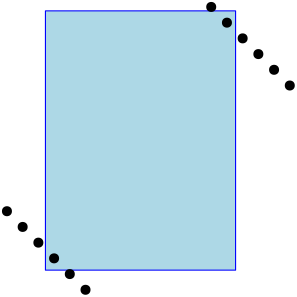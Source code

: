 <?xml version="1.0"?>
<!DOCTYPE ipe SYSTEM "ipe.dtd">
<ipe version="70218" creator="Ipe 7.2.23">
<info created="D:20210803160022" modified="D:20210803160200"/>
<ipestyle name="basic">
<symbol name="arrow/arc(spx)">
<path stroke="sym-stroke" fill="sym-stroke" pen="sym-pen">
0 0 m
-1 0.333 l
-1 -0.333 l
h
</path>
</symbol>
<symbol name="arrow/farc(spx)">
<path stroke="sym-stroke" fill="white" pen="sym-pen">
0 0 m
-1 0.333 l
-1 -0.333 l
h
</path>
</symbol>
<symbol name="arrow/ptarc(spx)">
<path stroke="sym-stroke" fill="sym-stroke" pen="sym-pen">
0 0 m
-1 0.333 l
-0.8 0 l
-1 -0.333 l
h
</path>
</symbol>
<symbol name="arrow/fptarc(spx)">
<path stroke="sym-stroke" fill="white" pen="sym-pen">
0 0 m
-1 0.333 l
-0.8 0 l
-1 -0.333 l
h
</path>
</symbol>
<symbol name="mark/circle(sx)" transformations="translations">
<path fill="sym-stroke">
0.6 0 0 0.6 0 0 e
0.4 0 0 0.4 0 0 e
</path>
</symbol>
<symbol name="mark/disk(sx)" transformations="translations">
<path fill="sym-stroke">
0.6 0 0 0.6 0 0 e
</path>
</symbol>
<symbol name="mark/fdisk(sfx)" transformations="translations">
<group>
<path fill="sym-fill">
0.5 0 0 0.5 0 0 e
</path>
<path fill="sym-stroke" fillrule="eofill">
0.6 0 0 0.6 0 0 e
0.4 0 0 0.4 0 0 e
</path>
</group>
</symbol>
<symbol name="mark/box(sx)" transformations="translations">
<path fill="sym-stroke" fillrule="eofill">
-0.6 -0.6 m
0.6 -0.6 l
0.6 0.6 l
-0.6 0.6 l
h
-0.4 -0.4 m
0.4 -0.4 l
0.4 0.4 l
-0.4 0.4 l
h
</path>
</symbol>
<symbol name="mark/square(sx)" transformations="translations">
<path fill="sym-stroke">
-0.6 -0.6 m
0.6 -0.6 l
0.6 0.6 l
-0.6 0.6 l
h
</path>
</symbol>
<symbol name="mark/fsquare(sfx)" transformations="translations">
<group>
<path fill="sym-fill">
-0.5 -0.5 m
0.5 -0.5 l
0.5 0.5 l
-0.5 0.5 l
h
</path>
<path fill="sym-stroke" fillrule="eofill">
-0.6 -0.6 m
0.6 -0.6 l
0.6 0.6 l
-0.6 0.6 l
h
-0.4 -0.4 m
0.4 -0.4 l
0.4 0.4 l
-0.4 0.4 l
h
</path>
</group>
</symbol>
<symbol name="mark/cross(sx)" transformations="translations">
<group>
<path fill="sym-stroke">
-0.43 -0.57 m
0.57 0.43 l
0.43 0.57 l
-0.57 -0.43 l
h
</path>
<path fill="sym-stroke">
-0.43 0.57 m
0.57 -0.43 l
0.43 -0.57 l
-0.57 0.43 l
h
</path>
</group>
</symbol>
<symbol name="arrow/fnormal(spx)">
<path stroke="sym-stroke" fill="white" pen="sym-pen">
0 0 m
-1 0.333 l
-1 -0.333 l
h
</path>
</symbol>
<symbol name="arrow/pointed(spx)">
<path stroke="sym-stroke" fill="sym-stroke" pen="sym-pen">
0 0 m
-1 0.333 l
-0.8 0 l
-1 -0.333 l
h
</path>
</symbol>
<symbol name="arrow/fpointed(spx)">
<path stroke="sym-stroke" fill="white" pen="sym-pen">
0 0 m
-1 0.333 l
-0.8 0 l
-1 -0.333 l
h
</path>
</symbol>
<symbol name="arrow/linear(spx)">
<path stroke="sym-stroke" pen="sym-pen">
-1 0.333 m
0 0 l
-1 -0.333 l
</path>
</symbol>
<symbol name="arrow/fdouble(spx)">
<path stroke="sym-stroke" fill="white" pen="sym-pen">
0 0 m
-1 0.333 l
-1 -0.333 l
h
-1 0 m
-2 0.333 l
-2 -0.333 l
h
</path>
</symbol>
<symbol name="arrow/double(spx)">
<path stroke="sym-stroke" fill="sym-stroke" pen="sym-pen">
0 0 m
-1 0.333 l
-1 -0.333 l
h
-1 0 m
-2 0.333 l
-2 -0.333 l
h
</path>
</symbol>
<symbol name="arrow/mid-normal(spx)">
<path stroke="sym-stroke" fill="sym-stroke" pen="sym-pen">
0.5 0 m
-0.5 0.333 l
-0.5 -0.333 l
h
</path>
</symbol>
<symbol name="arrow/mid-fnormal(spx)">
<path stroke="sym-stroke" fill="white" pen="sym-pen">
0.5 0 m
-0.5 0.333 l
-0.5 -0.333 l
h
</path>
</symbol>
<symbol name="arrow/mid-pointed(spx)">
<path stroke="sym-stroke" fill="sym-stroke" pen="sym-pen">
0.5 0 m
-0.5 0.333 l
-0.3 0 l
-0.5 -0.333 l
h
</path>
</symbol>
<symbol name="arrow/mid-fpointed(spx)">
<path stroke="sym-stroke" fill="white" pen="sym-pen">
0.5 0 m
-0.5 0.333 l
-0.3 0 l
-0.5 -0.333 l
h
</path>
</symbol>
<symbol name="arrow/mid-double(spx)">
<path stroke="sym-stroke" fill="sym-stroke" pen="sym-pen">
1 0 m
0 0.333 l
0 -0.333 l
h
0 0 m
-1 0.333 l
-1 -0.333 l
h
</path>
</symbol>
<symbol name="arrow/mid-fdouble(spx)">
<path stroke="sym-stroke" fill="white" pen="sym-pen">
1 0 m
0 0.333 l
0 -0.333 l
h
0 0 m
-1 0.333 l
-1 -0.333 l
h
</path>
</symbol>
<anglesize name="22.5 deg" value="22.5"/>
<anglesize name="30 deg" value="30"/>
<anglesize name="45 deg" value="45"/>
<anglesize name="60 deg" value="60"/>
<anglesize name="90 deg" value="90"/>
<arrowsize name="large" value="10"/>
<arrowsize name="small" value="5"/>
<arrowsize name="tiny" value="3"/>
<color name="blue" value="0 0 1"/>
<color name="brown" value="0.647 0.165 0.165"/>
<color name="darkblue" value="0 0 0.545"/>
<color name="darkcyan" value="0 0.545 0.545"/>
<color name="darkgray" value="0.663"/>
<color name="darkgreen" value="0 0.392 0"/>
<color name="darkmagenta" value="0.545 0 0.545"/>
<color name="darkorange" value="1 0.549 0"/>
<color name="darkred" value="0.545 0 0"/>
<color name="gold" value="1 0.843 0"/>
<color name="gray" value="0.745"/>
<color name="green" value="0 1 0"/>
<color name="lightblue" value="0.678 0.847 0.902"/>
<color name="lightcyan" value="0.878 1 1"/>
<color name="lightgray" value="0.827"/>
<color name="lightgreen" value="0.565 0.933 0.565"/>
<color name="lightyellow" value="1 1 0.878"/>
<color name="navy" value="0 0 0.502"/>
<color name="orange" value="1 0.647 0"/>
<color name="pink" value="1 0.753 0.796"/>
<color name="purple" value="0.627 0.125 0.941"/>
<color name="red" value="1 0 0"/>
<color name="seagreen" value="0.18 0.545 0.341"/>
<color name="turquoise" value="0.251 0.878 0.816"/>
<color name="violet" value="0.933 0.51 0.933"/>
<color name="yellow" value="1 1 0"/>
<dashstyle name="dash dot dotted" value="[4 2 1 2 1 2] 0"/>
<dashstyle name="dash dotted" value="[4 2 1 2] 0"/>
<dashstyle name="dashed" value="[4] 0"/>
<dashstyle name="dotted" value="[1 3] 0"/>
<gridsize name="10 pts (~3.5 mm)" value="10"/>
<gridsize name="14 pts (~5 mm)" value="14"/>
<gridsize name="16 pts (~6 mm)" value="16"/>
<gridsize name="20 pts (~7 mm)" value="20"/>
<gridsize name="28 pts (~10 mm)" value="28"/>
<gridsize name="32 pts (~12 mm)" value="32"/>
<gridsize name="4 pts" value="4"/>
<gridsize name="56 pts (~20 mm)" value="56"/>
<gridsize name="8 pts (~3 mm)" value="8"/>
<opacity name="10%" value="0.1"/>
<opacity name="30%" value="0.3"/>
<opacity name="50%" value="0.5"/>
<opacity name="75%" value="0.75"/>
<pen name="fat" value="1.2"/>
<pen name="heavier" value="0.8"/>
<pen name="ultrafat" value="2"/>
<symbolsize name="large" value="5"/>
<symbolsize name="small" value="2"/>
<symbolsize name="tiny" value="1.1"/>
<textsize name="Huge" value="\Huge"/>
<textsize name="LARGE" value="\LARGE"/>
<textsize name="Large" value="\Large"/>
<textsize name="footnote" value="\footnotesize"/>
<textsize name="huge" value="\huge"/>
<textsize name="large" value="\large"/>
<textsize name="small" value="\small"/>
<textsize name="tiny" value="\tiny"/>
<textstyle name="center" begin="\begin{center}" end="\end{center}"/>
<textstyle name="item" begin="\begin{itemize}\item{}" end="\end{itemize}"/>
<textstyle name="itemize" begin="\begin{itemize}" end="\end{itemize}"/>
<tiling name="falling" angle="-60" step="4" width="1"/>
<tiling name="rising" angle="30" step="4" width="1"/>
</ipestyle>
<ipestyle name="sarielstylesheet">
<color name="aliceblue" value="0.941 0.973 1"/>
<color name="antiquewhite" value="0.98 0.922 0.843"/>
<color name="antiquewhite1" value="1 0.937 0.859"/>
<color name="antiquewhite2" value="0.933 0.875 0.8"/>
<color name="antiquewhite3" value="0.804 0.753 0.69"/>
<color name="antiquewhite4" value="0.545 0.514 0.471"/>
<color name="aquamarine" value="0.498 1 0.831"/>
<color name="aquamarine1" value="0.498 1 0.831"/>
<color name="aquamarine2" value="0.463 0.933 0.776"/>
<color name="aquamarine3" value="0.4 0.804 0.667"/>
<color name="aquamarine4" value="0.271 0.545 0.455"/>
<color name="azure" value="0.941 1 1"/>
<color name="azure1" value="0.941 1 1"/>
<color name="azure2" value="0.878 0.933 0.933"/>
<color name="azure3" value="0.757 0.804 0.804"/>
<color name="azure4" value="0.514 0.545 0.545"/>
<color name="beige" value="0.961 0.961 0.863"/>
<color name="bisque" value="1 0.894 0.769"/>
<color name="bisque1" value="1 0.894 0.769"/>
<color name="bisque2" value="0.933 0.835 0.718"/>
<color name="bisque3" value="0.804 0.718 0.62"/>
<color name="bisque4" value="0.545 0.49 0.42"/>
<color name="black" value="0"/>
<color name="blanchedalmond" value="1 0.922 0.804"/>
<color name="blue" value="0 0 1"/>
<color name="blue1" value="0 0 1"/>
<color name="blue2" value="0 0 0.933"/>
<color name="blue3" value="0 0 0.804"/>
<color name="blue4" value="0 0 0.545"/>
<color name="blueviolet" value="0.541 0.169 0.886"/>
<color name="brown" value="0.647 0.165 0.165"/>
<color name="brown1" value="1 0.251 0.251"/>
<color name="brown2" value="0.933 0.231 0.231"/>
<color name="brown3" value="0.804 0.2 0.2"/>
<color name="brown4" value="0.545 0.137 0.137"/>
<color name="burlywood" value="0.871 0.722 0.529"/>
<color name="burlywood1" value="1 0.827 0.608"/>
<color name="burlywood2" value="0.933 0.773 0.569"/>
<color name="burlywood3" value="0.804 0.667 0.49"/>
<color name="burlywood4" value="0.545 0.451 0.333"/>
<color name="cadetblue" value="0.373 0.62 0.627"/>
<color name="cadetblue1" value="0.596 0.961 1"/>
<color name="cadetblue2" value="0.557 0.898 0.933"/>
<color name="cadetblue3" value="0.478 0.773 0.804"/>
<color name="cadetblue4" value="0.325 0.525 0.545"/>
<color name="chartreuse" value="0.498 1 0"/>
<color name="chartreuse1" value="0.498 1 0"/>
<color name="chartreuse2" value="0.463 0.933 0"/>
<color name="chartreuse3" value="0.4 0.804 0"/>
<color name="chartreuse4" value="0.271 0.545 0"/>
<color name="chocolate" value="0.824 0.412 0.118"/>
<color name="chocolate1" value="1 0.498 0.141"/>
<color name="chocolate2" value="0.933 0.463 0.129"/>
<color name="chocolate3" value="0.804 0.4 0.114"/>
<color name="chocolate4" value="0.545 0.271 0.075"/>
<color name="coral" value="1 0.498 0.314"/>
<color name="coral1" value="1 0.447 0.337"/>
<color name="coral2" value="0.933 0.416 0.314"/>
<color name="coral3" value="0.804 0.357 0.271"/>
<color name="coral4" value="0.545 0.243 0.184"/>
<color name="cornflowerblue" value="0.392 0.584 0.929"/>
<color name="cornsilk" value="1 0.973 0.863"/>
<color name="cornsilk1" value="1 0.973 0.863"/>
<color name="cornsilk2" value="0.933 0.91 0.804"/>
<color name="cornsilk3" value="0.804 0.784 0.694"/>
<color name="cornsilk4" value="0.545 0.533 0.471"/>
<color name="cyan" value="0 1 1"/>
<color name="cyan1" value="0 1 1"/>
<color name="cyan2" value="0 0.933 0.933"/>
<color name="cyan3" value="0 0.804 0.804"/>
<color name="cyan4" value="0 0.545 0.545"/>
<color name="darkblue" value="0 0 0.545"/>
<color name="darkcyan" value="0 0.545 0.545"/>
<color name="darkgoldenrod" value="0.722 0.525 0.043"/>
<color name="darkgoldenrod1" value="1 0.725 0.059"/>
<color name="darkgoldenrod2" value="0.933 0.678 0.055"/>
<color name="darkgoldenrod3" value="0.804 0.584 0.047"/>
<color name="darkgoldenrod4" value="0.545 0.396 0.031"/>
<color name="darkgray" value="0.663"/>
<color name="darkgreen" value="0 0.392 0"/>
<color name="darkgrey" value="0.663"/>
<color name="darkkhaki" value="0.741 0.718 0.42"/>
<color name="darkmagenta" value="0.545 0 0.545"/>
<color name="darkolivegreen" value="0.333 0.42 0.184"/>
<color name="darkolivegreen1" value="0.792 1 0.439"/>
<color name="darkolivegreen2" value="0.737 0.933 0.408"/>
<color name="darkolivegreen3" value="0.635 0.804 0.353"/>
<color name="darkolivegreen4" value="0.431 0.545 0.239"/>
<color name="darkorange" value="1 0.549 0"/>
<color name="darkorange1" value="1 0.498 0"/>
<color name="darkorange2" value="0.933 0.463 0"/>
<color name="darkorange3" value="0.804 0.4 0"/>
<color name="darkorange4" value="0.545 0.271 0"/>
<color name="darkorchid" value="0.6 0.196 0.8"/>
<color name="darkorchid1" value="0.749 0.243 1"/>
<color name="darkorchid2" value="0.698 0.227 0.933"/>
<color name="darkorchid3" value="0.604 0.196 0.804"/>
<color name="darkorchid4" value="0.408 0.133 0.545"/>
<color name="darkred" value="0.545 0 0"/>
<color name="darksalmon" value="0.914 0.588 0.478"/>
<color name="darkseagreen" value="0.561 0.737 0.561"/>
<color name="darkseagreen1" value="0.757 1 0.757"/>
<color name="darkseagreen2" value="0.706 0.933 0.706"/>
<color name="darkseagreen3" value="0.608 0.804 0.608"/>
<color name="darkseagreen4" value="0.412 0.545 0.412"/>
<color name="darkslateblue" value="0.282 0.239 0.545"/>
<color name="darkslategray" value="0.184 0.31 0.31"/>
<color name="darkslategray1" value="0.592 1 1"/>
<color name="darkslategray2" value="0.553 0.933 0.933"/>
<color name="darkslategray3" value="0.475 0.804 0.804"/>
<color name="darkslategray4" value="0.322 0.545 0.545"/>
<color name="darkslategrey" value="0.184 0.31 0.31"/>
<color name="darkturquoise" value="0 0.808 0.82"/>
<color name="darkviolet" value="0.58 0 0.827"/>
<color name="deeppink" value="1 0.078 0.576"/>
<color name="deeppink1" value="1 0.078 0.576"/>
<color name="deeppink2" value="0.933 0.071 0.537"/>
<color name="deeppink3" value="0.804 0.063 0.463"/>
<color name="deeppink4" value="0.545 0.039 0.314"/>
<color name="deepskyblue" value="0 0.749 1"/>
<color name="deepskyblue1" value="0 0.749 1"/>
<color name="deepskyblue2" value="0 0.698 0.933"/>
<color name="deepskyblue3" value="0 0.604 0.804"/>
<color name="deepskyblue4" value="0 0.408 0.545"/>
<color name="dimgray" value="0.412"/>
<color name="dimgrey" value="0.412"/>
<color name="dodgerblue" value="0.118 0.565 1"/>
<color name="dodgerblue1" value="0.118 0.565 1"/>
<color name="dodgerblue2" value="0.11 0.525 0.933"/>
<color name="dodgerblue3" value="0.094 0.455 0.804"/>
<color name="dodgerblue4" value="0.063 0.306 0.545"/>
<color name="firebrick" value="0.698 0.133 0.133"/>
<color name="firebrick1" value="1 0.188 0.188"/>
<color name="firebrick2" value="0.933 0.173 0.173"/>
<color name="firebrick3" value="0.804 0.149 0.149"/>
<color name="firebrick4" value="0.545 0.102 0.102"/>
<color name="floralwhite" value="1 0.98 0.941"/>
<color name="forestgreen" value="0.133 0.545 0.133"/>
<color name="gainsboro" value="0.863"/>
<color name="ghostwhite" value="0.973 0.973 1"/>
<color name="gold" value="1 0.843 0"/>
<color name="gold1" value="1 0.843 0"/>
<color name="gold2" value="0.933 0.788 0"/>
<color name="gold3" value="0.804 0.678 0"/>
<color name="gold4" value="0.545 0.459 0"/>
<color name="goldenrod" value="0.855 0.647 0.125"/>
<color name="goldenrod1" value="1 0.757 0.145"/>
<color name="goldenrod2" value="0.933 0.706 0.133"/>
<color name="goldenrod3" value="0.804 0.608 0.114"/>
<color name="goldenrod4" value="0.545 0.412 0.078"/>
<color name="gray" value="0.745"/>
<color name="gray0" value="0"/>
<color name="gray1" value="0.125"/>
<color name="gray10" value="0.102"/>
<color name="gray100" value="1"/>
<color name="gray11" value="0.11"/>
<color name="gray12" value="0.122"/>
<color name="gray13" value="0.129"/>
<color name="gray14" value="0.141"/>
<color name="gray15" value="0.149"/>
<color name="gray16" value="0.161"/>
<color name="gray17" value="0.169"/>
<color name="gray18" value="0.18"/>
<color name="gray19" value="0.188"/>
<color name="gray2" value="0.25"/>
<color name="gray20" value="0.2"/>
<color name="gray21" value="0.212"/>
<color name="gray22" value="0.22"/>
<color name="gray23" value="0.231"/>
<color name="gray24" value="0.239"/>
<color name="gray25" value="0.251"/>
<color name="gray26" value="0.259"/>
<color name="gray27" value="0.271"/>
<color name="gray28" value="0.278"/>
<color name="gray29" value="0.29"/>
<color name="gray3" value="0.375"/>
<color name="gray30" value="0.302"/>
<color name="gray31" value="0.31"/>
<color name="gray32" value="0.322"/>
<color name="gray33" value="0.329"/>
<color name="gray34" value="0.341"/>
<color name="gray35" value="0.349"/>
<color name="gray36" value="0.361"/>
<color name="gray37" value="0.369"/>
<color name="gray38" value="0.38"/>
<color name="gray39" value="0.388"/>
<color name="gray4" value="0.5"/>
<color name="gray40" value="0.4"/>
<color name="gray41" value="0.412"/>
<color name="gray42" value="0.42"/>
<color name="gray43" value="0.431"/>
<color name="gray44" value="0.439"/>
<color name="gray45" value="0.451"/>
<color name="gray46" value="0.459"/>
<color name="gray47" value="0.471"/>
<color name="gray48" value="0.478"/>
<color name="gray49" value="0.49"/>
<color name="gray5" value="0.625"/>
<color name="gray50" value="0.498"/>
<color name="gray51" value="0.51"/>
<color name="gray52" value="0.522"/>
<color name="gray53" value="0.529"/>
<color name="gray54" value="0.541"/>
<color name="gray55" value="0.549"/>
<color name="gray56" value="0.561"/>
<color name="gray57" value="0.569"/>
<color name="gray58" value="0.58"/>
<color name="gray59" value="0.588"/>
<color name="gray6" value="0.75"/>
<color name="gray60" value="0.6"/>
<color name="gray61" value="0.612"/>
<color name="gray62" value="0.62"/>
<color name="gray63" value="0.631"/>
<color name="gray64" value="0.639"/>
<color name="gray65" value="0.651"/>
<color name="gray66" value="0.659"/>
<color name="gray67" value="0.671"/>
<color name="gray68" value="0.678"/>
<color name="gray69" value="0.69"/>
<color name="gray7" value="0.875"/>
<color name="gray70" value="0.702"/>
<color name="gray71" value="0.71"/>
<color name="gray72" value="0.722"/>
<color name="gray73" value="0.729"/>
<color name="gray74" value="0.741"/>
<color name="gray75" value="0.749"/>
<color name="gray76" value="0.761"/>
<color name="gray77" value="0.769"/>
<color name="gray78" value="0.78"/>
<color name="gray79" value="0.788"/>
<color name="gray8" value="0.078"/>
<color name="gray80" value="0.8"/>
<color name="gray81" value="0.812"/>
<color name="gray82" value="0.82"/>
<color name="gray83" value="0.831"/>
<color name="gray84" value="0.839"/>
<color name="gray85" value="0.851"/>
<color name="gray86" value="0.859"/>
<color name="gray87" value="0.871"/>
<color name="gray88" value="0.878"/>
<color name="gray89" value="0.89"/>
<color name="gray9" value="0.09"/>
<color name="gray90" value="0.898"/>
<color name="gray91" value="0.91"/>
<color name="gray92" value="0.922"/>
<color name="gray93" value="0.929"/>
<color name="gray94" value="0.941"/>
<color name="gray95" value="0.949"/>
<color name="gray96" value="0.961"/>
<color name="gray97" value="0.969"/>
<color name="gray98" value="0.98"/>
<color name="gray99" value="0.988"/>
<color name="gray_1" value="0.012"/>
<color name="gray_2" value="0.02"/>
<color name="gray_3" value="0.031"/>
<color name="gray_4" value="0.039"/>
<color name="gray_5" value="0.051"/>
<color name="gray_6" value="0.059"/>
<color name="gray_7" value="0.071"/>
<color name="green" value="0 1 0"/>
<color name="green1" value="0 1 0"/>
<color name="green2" value="0 0.933 0"/>
<color name="green3" value="0 0.804 0"/>
<color name="green4" value="0 0.545 0"/>
<color name="greenyellow" value="0.678 1 0.184"/>
<color name="grey" value="0.745"/>
<color name="grey0" value="0"/>
<color name="grey1" value="0.012"/>
<color name="grey10" value="0.102"/>
<color name="grey100" value="1"/>
<color name="grey11" value="0.11"/>
<color name="grey12" value="0.122"/>
<color name="grey13" value="0.129"/>
<color name="grey14" value="0.141"/>
<color name="grey15" value="0.149"/>
<color name="grey16" value="0.161"/>
<color name="grey17" value="0.169"/>
<color name="grey18" value="0.18"/>
<color name="grey19" value="0.188"/>
<color name="grey2" value="0.02"/>
<color name="grey20" value="0.2"/>
<color name="grey21" value="0.212"/>
<color name="grey22" value="0.22"/>
<color name="grey23" value="0.231"/>
<color name="grey24" value="0.239"/>
<color name="grey25" value="0.251"/>
<color name="grey26" value="0.259"/>
<color name="grey27" value="0.271"/>
<color name="grey28" value="0.278"/>
<color name="grey29" value="0.29"/>
<color name="grey3" value="0.031"/>
<color name="grey30" value="0.302"/>
<color name="grey31" value="0.31"/>
<color name="grey32" value="0.322"/>
<color name="grey33" value="0.329"/>
<color name="grey34" value="0.341"/>
<color name="grey35" value="0.349"/>
<color name="grey36" value="0.361"/>
<color name="grey37" value="0.369"/>
<color name="grey38" value="0.38"/>
<color name="grey39" value="0.388"/>
<color name="grey4" value="0.039"/>
<color name="grey40" value="0.4"/>
<color name="grey41" value="0.412"/>
<color name="grey42" value="0.42"/>
<color name="grey43" value="0.431"/>
<color name="grey44" value="0.439"/>
<color name="grey45" value="0.451"/>
<color name="grey46" value="0.459"/>
<color name="grey47" value="0.471"/>
<color name="grey48" value="0.478"/>
<color name="grey49" value="0.49"/>
<color name="grey5" value="0.051"/>
<color name="grey50" value="0.498"/>
<color name="grey51" value="0.51"/>
<color name="grey52" value="0.522"/>
<color name="grey53" value="0.529"/>
<color name="grey54" value="0.541"/>
<color name="grey55" value="0.549"/>
<color name="grey56" value="0.561"/>
<color name="grey57" value="0.569"/>
<color name="grey58" value="0.58"/>
<color name="grey59" value="0.588"/>
<color name="grey6" value="0.059"/>
<color name="grey60" value="0.6"/>
<color name="grey61" value="0.612"/>
<color name="grey62" value="0.62"/>
<color name="grey63" value="0.631"/>
<color name="grey64" value="0.639"/>
<color name="grey65" value="0.651"/>
<color name="grey66" value="0.659"/>
<color name="grey67" value="0.671"/>
<color name="grey68" value="0.678"/>
<color name="grey69" value="0.69"/>
<color name="grey7" value="0.071"/>
<color name="grey70" value="0.702"/>
<color name="grey71" value="0.71"/>
<color name="grey72" value="0.722"/>
<color name="grey73" value="0.729"/>
<color name="grey74" value="0.741"/>
<color name="grey75" value="0.749"/>
<color name="grey76" value="0.761"/>
<color name="grey77" value="0.769"/>
<color name="grey78" value="0.78"/>
<color name="grey79" value="0.788"/>
<color name="grey8" value="0.078"/>
<color name="grey80" value="0.8"/>
<color name="grey81" value="0.812"/>
<color name="grey82" value="0.82"/>
<color name="grey83" value="0.831"/>
<color name="grey84" value="0.839"/>
<color name="grey85" value="0.851"/>
<color name="grey86" value="0.859"/>
<color name="grey87" value="0.871"/>
<color name="grey88" value="0.878"/>
<color name="grey89" value="0.89"/>
<color name="grey9" value="0.09"/>
<color name="grey90" value="0.898"/>
<color name="grey91" value="0.91"/>
<color name="grey92" value="0.922"/>
<color name="grey93" value="0.929"/>
<color name="grey94" value="0.941"/>
<color name="grey95" value="0.949"/>
<color name="grey96" value="0.961"/>
<color name="grey97" value="0.969"/>
<color name="grey98" value="0.98"/>
<color name="grey99" value="0.988"/>
<color name="honeydew" value="0.941 1 0.941"/>
<color name="honeydew1" value="0.941 1 0.941"/>
<color name="honeydew2" value="0.878 0.933 0.878"/>
<color name="honeydew3" value="0.757 0.804 0.757"/>
<color name="honeydew4" value="0.514 0.545 0.514"/>
<color name="hotpink" value="1 0.412 0.706"/>
<color name="hotpink1" value="1 0.431 0.706"/>
<color name="hotpink2" value="0.933 0.416 0.655"/>
<color name="hotpink3" value="0.804 0.376 0.565"/>
<color name="hotpink4" value="0.545 0.227 0.384"/>
<color name="indianred" value="0.804 0.361 0.361"/>
<color name="indianred1" value="1 0.416 0.416"/>
<color name="indianred2" value="0.933 0.388 0.388"/>
<color name="indianred3" value="0.804 0.333 0.333"/>
<color name="indianred4" value="0.545 0.227 0.227"/>
<color name="ivory" value="1 1 0.941"/>
<color name="ivory1" value="1 1 0.941"/>
<color name="ivory2" value="0.933 0.933 0.878"/>
<color name="ivory3" value="0.804 0.804 0.757"/>
<color name="ivory4" value="0.545 0.545 0.514"/>
<color name="khaki" value="0.941 0.902 0.549"/>
<color name="khaki1" value="1 0.965 0.561"/>
<color name="khaki2" value="0.933 0.902 0.522"/>
<color name="khaki3" value="0.804 0.776 0.451"/>
<color name="khaki4" value="0.545 0.525 0.306"/>
<color name="lavender" value="0.902 0.902 0.98"/>
<color name="lavenderblush" value="1 0.941 0.961"/>
<color name="lavenderblush1" value="1 0.941 0.961"/>
<color name="lavenderblush2" value="0.933 0.878 0.898"/>
<color name="lavenderblush3" value="0.804 0.757 0.773"/>
<color name="lavenderblush4" value="0.545 0.514 0.525"/>
<color name="lawngreen" value="0.486 0.988 0"/>
<color name="lemonchiffon" value="1 0.98 0.804"/>
<color name="lemonchiffon1" value="1 0.98 0.804"/>
<color name="lemonchiffon2" value="0.933 0.914 0.749"/>
<color name="lemonchiffon3" value="0.804 0.788 0.647"/>
<color name="lemonchiffon4" value="0.545 0.537 0.439"/>
<color name="lightblue" value="0.678 0.847 0.902"/>
<color name="lightblue1" value="0.749 0.937 1"/>
<color name="lightblue2" value="0.698 0.875 0.933"/>
<color name="lightblue3" value="0.604 0.753 0.804"/>
<color name="lightblue4" value="0.408 0.514 0.545"/>
<color name="lightcoral" value="0.941 0.502 0.502"/>
<color name="lightcyan" value="0.878 1 1"/>
<color name="lightcyan1" value="0.878 1 1"/>
<color name="lightcyan2" value="0.82 0.933 0.933"/>
<color name="lightcyan3" value="0.706 0.804 0.804"/>
<color name="lightcyan4" value="0.478 0.545 0.545"/>
<color name="lightgoldenrod" value="0.933 0.867 0.51"/>
<color name="lightgoldenrod1" value="1 0.925 0.545"/>
<color name="lightgoldenrod2" value="0.933 0.863 0.51"/>
<color name="lightgoldenrod3" value="0.804 0.745 0.439"/>
<color name="lightgoldenrod4" value="0.545 0.506 0.298"/>
<color name="lightgoldenrodyellow" value="0.98 0.98 0.824"/>
<color name="lightgray" value="0.827"/>
<color name="lightgreen" value="0.565 0.933 0.565"/>
<color name="lightgrey" value="0.827"/>
<color name="lightpink" value="1 0.714 0.757"/>
<color name="lightpink1" value="1 0.682 0.725"/>
<color name="lightpink2" value="0.933 0.635 0.678"/>
<color name="lightpink3" value="0.804 0.549 0.584"/>
<color name="lightpink4" value="0.545 0.373 0.396"/>
<color name="lightred" value="1 0.601 0.601"/>
<color name="lightsalmon" value="1 0.627 0.478"/>
<color name="lightsalmon1" value="1 0.627 0.478"/>
<color name="lightsalmon2" value="0.933 0.584 0.447"/>
<color name="lightsalmon3" value="0.804 0.506 0.384"/>
<color name="lightsalmon4" value="0.545 0.341 0.259"/>
<color name="lightseagreen" value="0.125 0.698 0.667"/>
<color name="lightskyblue" value="0.529 0.808 0.98"/>
<color name="lightskyblue1" value="0.69 0.886 1"/>
<color name="lightskyblue2" value="0.643 0.827 0.933"/>
<color name="lightskyblue3" value="0.553 0.714 0.804"/>
<color name="lightskyblue4" value="0.376 0.482 0.545"/>
<color name="lightslateblue" value="0.518 0.439 1"/>
<color name="lightslategray" value="0.467 0.533 0.6"/>
<color name="lightslategrey" value="0.467 0.533 0.6"/>
<color name="lightsteelblue" value="0.69 0.769 0.871"/>
<color name="lightsteelblue1" value="0.792 0.882 1"/>
<color name="lightsteelblue2" value="0.737 0.824 0.933"/>
<color name="lightsteelblue3" value="0.635 0.71 0.804"/>
<color name="lightsteelblue4" value="0.431 0.482 0.545"/>
<color name="lightyellow" value="1 1 0.878"/>
<color name="lightyellow1" value="1 1 0.878"/>
<color name="lightyellow2" value="0.933 0.933 0.82"/>
<color name="lightyellow3" value="0.804 0.804 0.706"/>
<color name="lightyellow4" value="0.545 0.545 0.478"/>
<color name="limegreen" value="0.196 0.804 0.196"/>
<color name="linen" value="0.98 0.941 0.902"/>
<color name="magenta" value="1 0 1"/>
<color name="magenta1" value="1 0 1"/>
<color name="magenta2" value="0.933 0 0.933"/>
<color name="magenta3" value="0.804 0 0.804"/>
<color name="magenta4" value="0.545 0 0.545"/>
<color name="maroon" value="0.69 0.188 0.376"/>
<color name="maroon1" value="1 0.204 0.702"/>
<color name="maroon2" value="0.933 0.188 0.655"/>
<color name="maroon3" value="0.804 0.161 0.565"/>
<color name="maroon4" value="0.545 0.11 0.384"/>
<color name="mediumaquamarine" value="0.4 0.804 0.667"/>
<color name="mediumblue" value="0 0 0.804"/>
<color name="mediumorchid" value="0.729 0.333 0.827"/>
<color name="mediumorchid1" value="0.878 0.4 1"/>
<color name="mediumorchid2" value="0.82 0.373 0.933"/>
<color name="mediumorchid3" value="0.706 0.322 0.804"/>
<color name="mediumorchid4" value="0.478 0.216 0.545"/>
<color name="mediumpurple" value="0.576 0.439 0.859"/>
<color name="mediumpurple1" value="0.671 0.51 1"/>
<color name="mediumpurple2" value="0.624 0.475 0.933"/>
<color name="mediumpurple3" value="0.537 0.408 0.804"/>
<color name="mediumpurple4" value="0.365 0.278 0.545"/>
<color name="mediumseagreen" value="0.235 0.702 0.443"/>
<color name="mediumslateblue" value="0.482 0.408 0.933"/>
<color name="mediumspringgreen" value="0 0.98 0.604"/>
<color name="mediumturquoise" value="0.282 0.82 0.8"/>
<color name="mediumvioletred" value="0.78 0.082 0.522"/>
<color name="midnightblue" value="0.098 0.098 0.439"/>
<color name="mintcream" value="0.961 1 0.98"/>
<color name="mistyrose" value="1 0.894 0.882"/>
<color name="mistyrose1" value="1 0.894 0.882"/>
<color name="mistyrose2" value="0.933 0.835 0.824"/>
<color name="mistyrose3" value="0.804 0.718 0.71"/>
<color name="mistyrose4" value="0.545 0.49 0.482"/>
<color name="moccasin" value="1 0.894 0.71"/>
<color name="navajowhite" value="1 0.871 0.678"/>
<color name="navajowhite1" value="1 0.871 0.678"/>
<color name="navajowhite2" value="0.933 0.812 0.631"/>
<color name="navajowhite3" value="0.804 0.702 0.545"/>
<color name="navajowhite4" value="0.545 0.475 0.369"/>
<color name="navy" value="0 0 0.502"/>
<color name="navyblue" value="0 0 0.502"/>
<color name="oldlace" value="0.992 0.961 0.902"/>
<color name="olivedrab" value="0.42 0.557 0.137"/>
<color name="olivedrab1" value="0.753 1 0.243"/>
<color name="olivedrab2" value="0.702 0.933 0.227"/>
<color name="olivedrab3" value="0.604 0.804 0.196"/>
<color name="olivedrab4" value="0.412 0.545 0.133"/>
<color name="orange" value="1 0.647 0"/>
<color name="orange1" value="1 0.647 0"/>
<color name="orange2" value="0.933 0.604 0"/>
<color name="orange3" value="0.804 0.522 0"/>
<color name="orange4" value="0.545 0.353 0"/>
<color name="orangered" value="1 0.271 0"/>
<color name="orangered1" value="1 0.271 0"/>
<color name="orangered2" value="0.933 0.251 0"/>
<color name="orangered3" value="0.804 0.216 0"/>
<color name="orangered4" value="0.545 0.145 0"/>
<color name="orchid" value="0.855 0.439 0.839"/>
<color name="orchid1" value="1 0.514 0.98"/>
<color name="orchid2" value="0.933 0.478 0.914"/>
<color name="orchid3" value="0.804 0.412 0.788"/>
<color name="orchid4" value="0.545 0.278 0.537"/>
<color name="palegoldenrod" value="0.933 0.91 0.667"/>
<color name="palegreen" value="0.596 0.984 0.596"/>
<color name="palegreen1" value="0.604 1 0.604"/>
<color name="palegreen3" value="0.486 0.804 0.486"/>
<color name="palegreen4" value="0.329 0.545 0.329"/>
<color name="paleturquoise" value="0.686 0.933 0.933"/>
<color name="paleturquoise1" value="0.733 1 1"/>
<color name="paleturquoise2" value="0.682 0.933 0.933"/>
<color name="paleturquoise3" value="0.588 0.804 0.804"/>
<color name="paleturquoise4" value="0.4 0.545 0.545"/>
<color name="palevioletred" value="0.859 0.439 0.576"/>
<color name="palevioletred1" value="1 0.51 0.671"/>
<color name="palevioletred2" value="0.933 0.475 0.624"/>
<color name="palevioletred3" value="0.804 0.408 0.537"/>
<color name="palevioletred4" value="0.545 0.278 0.365"/>
<color name="papayawhip" value="1 0.937 0.835"/>
<color name="peachpuff" value="1 0.855 0.725"/>
<color name="peachpuff1" value="1 0.855 0.725"/>
<color name="peachpuff2" value="0.933 0.796 0.678"/>
<color name="peachpuff3" value="0.804 0.686 0.584"/>
<color name="peachpuff4" value="0.545 0.467 0.396"/>
<color name="peru" value="0.804 0.522 0.247"/>
<color name="pink" value="1 0.753 0.796"/>
<color name="pink1" value="1 0.71 0.773"/>
<color name="pink2" value="0.933 0.663 0.722"/>
<color name="pink3" value="0.804 0.569 0.62"/>
<color name="pink4" value="0.545 0.388 0.424"/>
<color name="plum" value="0.867 0.627 0.867"/>
<color name="plum1" value="1 0.733 1"/>
<color name="plum2" value="0.933 0.682 0.933"/>
<color name="plum3" value="0.804 0.588 0.804"/>
<color name="plum4" value="0.545 0.4 0.545"/>
<color name="powderblue" value="0.69 0.878 0.902"/>
<color name="purple" value="0.627 0.125 0.941"/>
<color name="purple1" value="0.608 0.188 1"/>
<color name="purple2" value="0.569 0.173 0.933"/>
<color name="purple3" value="0.49 0.149 0.804"/>
<color name="purple4" value="0.333 0.102 0.545"/>
<color name="red" value="1 0 0"/>
<color name="red1" value="1 0 0"/>
<color name="red2" value="0.933 0 0"/>
<color name="red3" value="0.804 0 0"/>
<color name="red4" value="0.545 0 0"/>
<color name="rosybrown" value="0.737 0.561 0.561"/>
<color name="rosybrown1" value="1 0.757 0.757"/>
<color name="rosybrown2" value="0.933 0.706 0.706"/>
<color name="rosybrown3" value="0.804 0.608 0.608"/>
<color name="rosybrown4" value="0.545 0.412 0.412"/>
<color name="royalblue" value="0.255 0.412 0.882"/>
<color name="royalblue1" value="0.282 0.463 1"/>
<color name="royalblue2" value="0.263 0.431 0.933"/>
<color name="royalblue3" value="0.227 0.373 0.804"/>
<color name="royalblue4" value="0.153 0.251 0.545"/>
<color name="saddlebrown" value="0.545 0.271 0.075"/>
<color name="salmon" value="0.98 0.502 0.447"/>
<color name="salmon1" value="1 0.549 0.412"/>
<color name="salmon2" value="0.933 0.51 0.384"/>
<color name="salmon3" value="0.804 0.439 0.329"/>
<color name="salmon4" value="0.545 0.298 0.224"/>
<color name="sandybrown" value="0.957 0.643 0.376"/>
<color name="seagreen" value="0.18 0.545 0.341"/>
<color name="seagreen1" value="0.329 1 0.624"/>
<color name="seagreen2" value="0.306 0.933 0.58"/>
<color name="seagreen3" value="0.263 0.804 0.502"/>
<color name="seagreen4" value="0.18 0.545 0.341"/>
<color name="seashell" value="1 0.961 0.933"/>
<color name="seashell1" value="1 0.961 0.933"/>
<color name="seashell2" value="0.933 0.898 0.871"/>
<color name="seashell3" value="0.804 0.773 0.749"/>
<color name="seashell4" value="0.545 0.525 0.51"/>
<color name="sienna" value="0.627 0.322 0.176"/>
<color name="sienna1" value="1 0.51 0.278"/>
<color name="sienna2" value="0.933 0.475 0.259"/>
<color name="sienna3" value="0.804 0.408 0.224"/>
<color name="sienna4" value="0.545 0.278 0.149"/>
<color name="skyblue" value="0.529 0.808 0.922"/>
<color name="skyblue1" value="0.529 0.808 1"/>
<color name="skyblue2" value="0.494 0.753 0.933"/>
<color name="skyblue3" value="0.424 0.651 0.804"/>
<color name="skyblue4" value="0.29 0.439 0.545"/>
<color name="slateblue" value="0.416 0.353 0.804"/>
<color name="slateblue1" value="0.514 0.435 1"/>
<color name="slateblue2" value="0.478 0.404 0.933"/>
<color name="slateblue3" value="0.412 0.349 0.804"/>
<color name="slateblue4" value="0.278 0.235 0.545"/>
<color name="slategray" value="0.439 0.502 0.565"/>
<color name="slategray1" value="0.776 0.886 1"/>
<color name="slategray2" value="0.725 0.827 0.933"/>
<color name="slategray3" value="0.624 0.714 0.804"/>
<color name="slategray4" value="0.424 0.482 0.545"/>
<color name="slategrey" value="0.439 0.502 0.565"/>
<color name="snow" value="1 0.98 0.98"/>
<color name="snow1" value="1 0.98 0.98"/>
<color name="snow2" value="0.933 0.914 0.914"/>
<color name="snow3" value="0.804 0.788 0.788"/>
<color name="snow4" value="0.545 0.537 0.537"/>
<color name="springgreen" value="0 1 0.498"/>
<color name="springgreen1" value="0 1 0.498"/>
<color name="springgreen2" value="0 0.933 0.463"/>
<color name="springgreen3" value="0 0.804 0.4"/>
<color name="springgreen4" value="0 0.545 0.271"/>
<color name="steelblue" value="0.275 0.51 0.706"/>
<color name="steelblue1" value="0.388 0.722 1"/>
<color name="steelblue2" value="0.361 0.675 0.933"/>
<color name="steelblue3" value="0.31 0.58 0.804"/>
<color name="steelblue4" value="0.212 0.392 0.545"/>
<color name="tan" value="0.824 0.706 0.549"/>
<color name="tan1" value="1 0.647 0.31"/>
<color name="tan2" value="0.933 0.604 0.286"/>
<color name="tan3" value="0.804 0.522 0.247"/>
<color name="tan4" value="0.545 0.353 0.169"/>
<color name="thistle" value="0.847 0.749 0.847"/>
<color name="thistle1" value="1 0.882 1"/>
<color name="thistle2" value="0.933 0.824 0.933"/>
<color name="thistle3" value="0.804 0.71 0.804"/>
<color name="thistle4" value="0.545 0.482 0.545"/>
<color name="tomato" value="1 0.388 0.278"/>
<color name="tomato1" value="1 0.388 0.278"/>
<color name="tomato2" value="0.933 0.361 0.259"/>
<color name="tomato3" value="0.804 0.31 0.224"/>
<color name="tomato4" value="0.545 0.212 0.149"/>
<color name="turquoise" value="0.251 0.878 0.816"/>
<color name="turquoise1" value="0 0.961 1"/>
<color name="turquoise2" value="0 0.898 0.933"/>
<color name="turquoise3" value="0 0.773 0.804"/>
<color name="turquoise4" value="0 0.525 0.545"/>
<color name="violet" value="0.933 0.51 0.933"/>
<color name="violetred" value="0.816 0.125 0.565"/>
<color name="violetred1" value="1 0.243 0.588"/>
<color name="violetred2" value="0.933 0.227 0.549"/>
<color name="violetred3" value="0.804 0.196 0.471"/>
<color name="violetred4" value="0.545 0.133 0.322"/>
<color name="wheat" value="0.961 0.871 0.702"/>
<color name="wheat1" value="1 0.906 0.729"/>
<color name="wheat2" value="0.933 0.847 0.682"/>
<color name="wheat3" value="0.804 0.729 0.588"/>
<color name="wheat4" value="0.545 0.494 0.4"/>
<color name="white" value="1"/>
<color name="whitesmoke" value="0.961"/>
<color name="yellow" value="1 1 0"/>
<color name="yellow1" value="1 1 0"/>
<color name="yellow2" value="0.933 0.933 0"/>
<color name="yellow3" value="0.804 0.804 0"/>
<color name="yellow4" value="0.545 0.545 0"/>
<color name="yellowgreen" value="0.604 0.804 0.196"/>
<gridsize name="128 pts" value="128"/>
<gridsize name="16 pts" value="16"/>
<gridsize name="2 pts" value="2"/>
<gridsize name="32 pts" value="32"/>
<gridsize name="4 pts" value="4"/>
<gridsize name="64 pts" value="64"/>
<gridsize name="8 pts" value="8"/>
<opacity name="0%" value="0"/>
<opacity name="1%" value="0.01"/>
<opacity name="10%" value="0.1"/>
<opacity name="20%" value="0.2"/>
<opacity name="30%" value="0.3"/>
<opacity name="40%" value="0.4"/>
<opacity name="50%" value="0.5"/>
<opacity name="60%" value="0.6"/>
<opacity name="70%" value="0.7"/>
<opacity name="80%" value="0.8"/>
<opacity name="90%" value="0.9"/>
<pen name="fat" value="1.2"/>
<pen name="heavier" value="0.8"/>
<pen name="ultrafat 128.0" value="128"/>
<pen name="ultrafat 16.0" value="16"/>
<pen name="ultrafat 2.0" value="2"/>
<pen name="ultrafat 256.0" value="256"/>
<pen name="ultrafat 32.0" value="32"/>
<pen name="ultrafat 4.0" value="4"/>
<pen name="ultrafat 64.0" value="64"/>
<pen name="ultrafat 8.0" value="8"/>
<pen name="ultrafat" value="2"/>
<pen name="ultrathin 0.0625" value="0.062"/>
<pen name="ultrathin 0.125" value="0.125"/>
<pen name="ultrathin 0.25" value="0.25"/>
<pen name="ultrathin 0.5" value="0.5"/>
<symbolsize name="large" value="5"/>
<symbolsize name="mlarge" value="7"/>
<symbolsize name="small" value="2"/>
<symbolsize name="tiny" value="1.1"/>
<symbolsize name="vlarge" value="10"/>
<symbolsize name="vmlarge" value="15"/>
<symbolsize name="vvlarge" value="20"/>
<symbolsize name="vvmlarge" value="30"/>
<symbolsize name="vvvlarge" value="40"/>
<preamble>
\def\ipeMode{TRUE}
</preamble>
<layout paper="144 144" origin="0 0" frame="144 144"/>
</ipestyle>
<page>
<layer name="alpha"/>
<layer name="beta"/>
<view layers="alpha beta" active="alpha"/>
<view layers="alpha beta" active="beta"/>
<path layer="beta" matrix="1.1 0 0 1.1 -7.71716 -8.28284" stroke="blue" fill="lightblue">
46.0589 40.402 m
46.0589 125.255 l
108.284 125.255 l
108.284 40.402 l
h
</path>
<use layer="alpha" matrix="0.707107 0.707107 -0.707107 0.707107 113.941 -38.7939" name="mark/disk(sx)" pos="8 128" size="normal" stroke="black"/>
<use matrix="0.707107 0.707107 -0.707107 0.707107 113.941 -38.7939" name="mark/disk(sx)" pos="8 120" size="normal" stroke="black"/>
<use matrix="0.707107 0.707107 -0.707107 0.707107 113.941 -38.7939" name="mark/disk(sx)" pos="8 112" size="normal" stroke="black"/>
<use matrix="0.707107 0.707107 -0.707107 0.707107 113.941 -38.7939" name="mark/disk(sx)" pos="8 104" size="normal" stroke="black"/>
<use matrix="0.707107 0.707107 -0.707107 0.707107 113.941 -38.7939" name="mark/disk(sx)" pos="8 96" size="normal" stroke="black"/>
<use matrix="0.707107 0.707107 -0.707107 0.707107 113.941 -38.7939" name="mark/disk(sx)" pos="8 88" size="normal" stroke="black"/>
<use matrix="0.707107 0.707107 -0.707107 0.707107 187.48 34.7452" name="mark/disk(sx)" pos="8 128" size="normal" stroke="black"/>
<use matrix="0.707107 0.707107 -0.707107 0.707107 187.48 34.7452" name="mark/disk(sx)" pos="8 120" size="normal" stroke="black"/>
<use matrix="0.707107 0.707107 -0.707107 0.707107 187.48 34.7452" name="mark/disk(sx)" pos="8 112" size="normal" stroke="black"/>
<use matrix="0.707107 0.707107 -0.707107 0.707107 187.48 34.7452" name="mark/disk(sx)" pos="8 104" size="normal" stroke="black"/>
<use matrix="0.707107 0.707107 -0.707107 0.707107 187.48 34.7452" name="mark/disk(sx)" pos="8 96" size="normal" stroke="black"/>
<use matrix="0.707107 0.707107 -0.707107 0.707107 187.48 34.7452" name="mark/disk(sx)" pos="8 88" size="normal" stroke="black"/>
</page>
</ipe>
